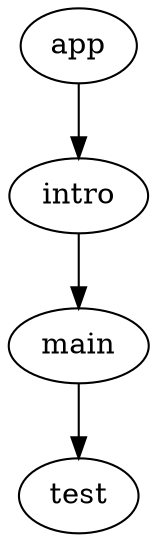 digraph NavService06 {
  package = "ru.kode.way.nav06"

  app [type = flow]

  app -> intro -> main -> test
}
